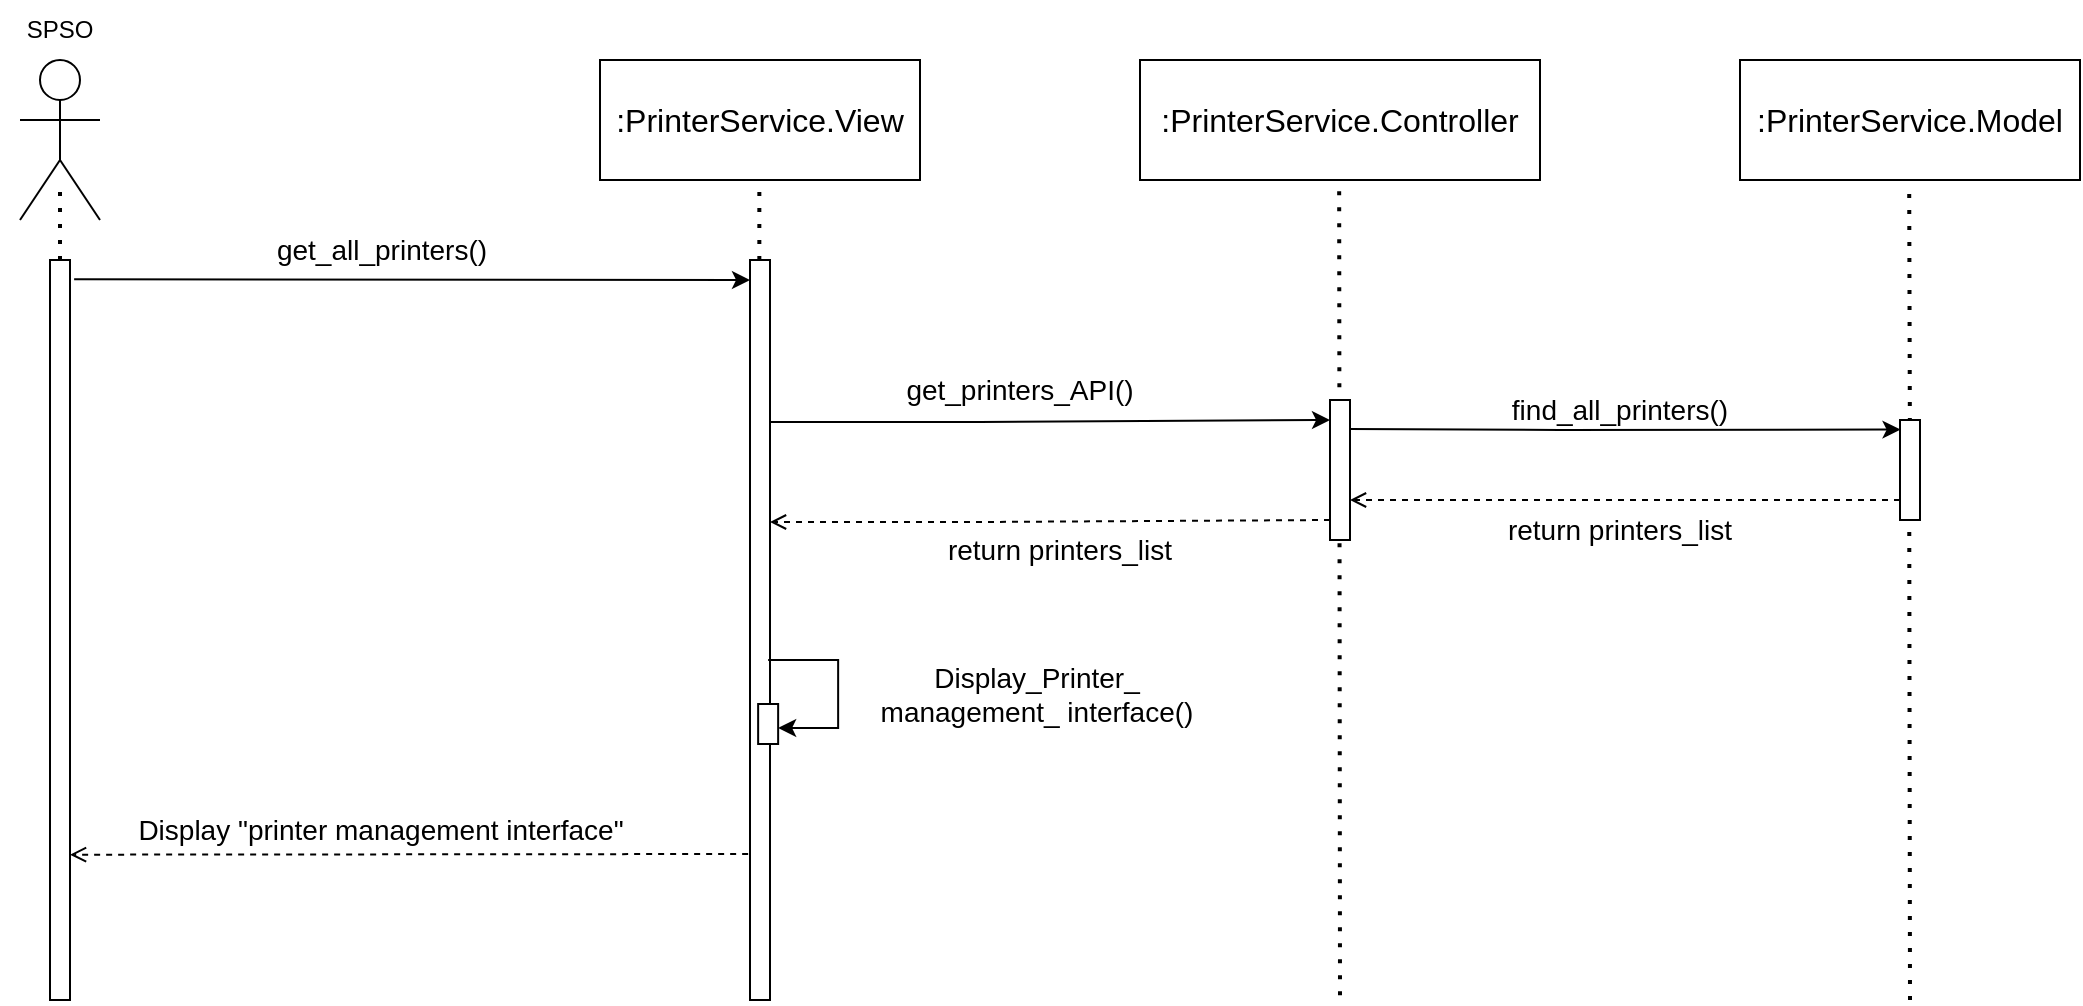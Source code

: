 <mxfile version="24.8.3">
  <diagram name="Trang-1" id="5Vn2Q1ELDH9lIshq4MZb">
    <mxGraphModel grid="1" page="1" gridSize="10" guides="1" tooltips="1" connect="1" arrows="1" fold="1" pageScale="1" pageWidth="827" pageHeight="583" math="0" shadow="0">
      <root>
        <mxCell id="0" />
        <mxCell id="1" parent="0" />
        <mxCell id="jhgtnHjU57NgS1QWlozg-1" value="" style="ellipse;whiteSpace=wrap;html=1;fillColor=#FFFFFF;" vertex="1" parent="1">
          <mxGeometry x="210" y="370" width="20" height="20" as="geometry" />
        </mxCell>
        <mxCell id="jhgtnHjU57NgS1QWlozg-2" value="" style="endArrow=none;html=1;rounded=0;exitX=0.5;exitY=1;exitDx=0;exitDy=0;" edge="1" parent="1" source="jhgtnHjU57NgS1QWlozg-1">
          <mxGeometry width="50" height="50" relative="1" as="geometry">
            <mxPoint x="380" y="430" as="sourcePoint" />
            <mxPoint x="220" y="420" as="targetPoint" />
            <Array as="points">
              <mxPoint x="220" y="420" />
            </Array>
          </mxGeometry>
        </mxCell>
        <mxCell id="jhgtnHjU57NgS1QWlozg-3" value="" style="endArrow=none;html=1;rounded=0;" edge="1" parent="1">
          <mxGeometry width="50" height="50" relative="1" as="geometry">
            <mxPoint x="200" y="450" as="sourcePoint" />
            <mxPoint x="220" y="420" as="targetPoint" />
          </mxGeometry>
        </mxCell>
        <mxCell id="jhgtnHjU57NgS1QWlozg-4" value="" style="endArrow=none;html=1;rounded=0;" edge="1" parent="1">
          <mxGeometry width="50" height="50" relative="1" as="geometry">
            <mxPoint x="220" y="420" as="sourcePoint" />
            <mxPoint x="240" y="450" as="targetPoint" />
          </mxGeometry>
        </mxCell>
        <mxCell id="jhgtnHjU57NgS1QWlozg-5" value="" style="endArrow=none;html=1;rounded=0;" edge="1" parent="1">
          <mxGeometry width="50" height="50" relative="1" as="geometry">
            <mxPoint x="200" y="400" as="sourcePoint" />
            <mxPoint x="240" y="400" as="targetPoint" />
          </mxGeometry>
        </mxCell>
        <mxCell id="jhgtnHjU57NgS1QWlozg-6" value="SPSO" style="text;html=1;align=center;verticalAlign=middle;whiteSpace=wrap;rounded=0;" vertex="1" parent="1">
          <mxGeometry x="190" y="340" width="60" height="30" as="geometry" />
        </mxCell>
        <mxCell id="jhgtnHjU57NgS1QWlozg-7" value="&lt;font style=&quot;font-size: 16px;&quot;&gt;:PrinterService.View&lt;/font&gt;" style="rounded=0;whiteSpace=wrap;html=1;fillColor=#FFFFFF;" vertex="1" parent="1">
          <mxGeometry x="490" y="370" width="160" height="60" as="geometry" />
        </mxCell>
        <mxCell id="jhgtnHjU57NgS1QWlozg-8" value="&lt;font style=&quot;font-size: 16px;&quot;&gt;:PrinterService.Controller&lt;/font&gt;" style="rounded=0;whiteSpace=wrap;html=1;fillColor=#FFFFFF;" vertex="1" parent="1">
          <mxGeometry x="760" y="370" width="200" height="60" as="geometry" />
        </mxCell>
        <mxCell id="jhgtnHjU57NgS1QWlozg-9" value="&lt;font style=&quot;font-size: 16px;&quot;&gt;:PrinterService.Model&lt;/font&gt;" style="rounded=0;whiteSpace=wrap;html=1;fillColor=#FFFFFF;" vertex="1" parent="1">
          <mxGeometry x="1060" y="370" width="170" height="60" as="geometry" />
        </mxCell>
        <mxCell id="jhgtnHjU57NgS1QWlozg-11" value="" style="rounded=0;whiteSpace=wrap;html=1;fillColor=#FFFFFF;" vertex="1" parent="1">
          <mxGeometry x="215" y="470" width="10" height="370" as="geometry" />
        </mxCell>
        <mxCell id="jhgtnHjU57NgS1QWlozg-12" value="" style="endArrow=none;dashed=1;html=1;dashPattern=1 3;strokeWidth=2;rounded=0;exitX=0.5;exitY=0;exitDx=0;exitDy=0;" edge="1" parent="1" source="jhgtnHjU57NgS1QWlozg-11">
          <mxGeometry width="50" height="50" relative="1" as="geometry">
            <mxPoint x="320" y="580" as="sourcePoint" />
            <mxPoint x="220" y="430" as="targetPoint" />
          </mxGeometry>
        </mxCell>
        <mxCell id="jhgtnHjU57NgS1QWlozg-13" value="" style="endArrow=none;dashed=1;html=1;dashPattern=1 3;strokeWidth=2;rounded=0;exitX=0.5;exitY=0;exitDx=0;exitDy=0;" edge="1" parent="1">
          <mxGeometry width="50" height="50" relative="1" as="geometry">
            <mxPoint x="569.67" y="470" as="sourcePoint" />
            <mxPoint x="569.67" y="430" as="targetPoint" />
          </mxGeometry>
        </mxCell>
        <mxCell id="jhgtnHjU57NgS1QWlozg-14" value="" style="endArrow=classic;html=1;rounded=0;entryX=-0.069;entryY=0.011;entryDx=0;entryDy=0;entryPerimeter=0;exitX=1.207;exitY=0.026;exitDx=0;exitDy=0;exitPerimeter=0;" edge="1" parent="1" source="jhgtnHjU57NgS1QWlozg-11">
          <mxGeometry width="50" height="50" relative="1" as="geometry">
            <mxPoint x="223" y="478" as="sourcePoint" />
            <mxPoint x="565" y="480.0" as="targetPoint" />
          </mxGeometry>
        </mxCell>
        <mxCell id="jhgtnHjU57NgS1QWlozg-17" value="" style="rounded=0;whiteSpace=wrap;html=1;fillColor=#FFFFFF;" vertex="1" parent="1">
          <mxGeometry x="565" y="470" width="10" height="370" as="geometry" />
        </mxCell>
        <mxCell id="jhgtnHjU57NgS1QWlozg-21" value="" style="endArrow=classic;html=1;rounded=0;exitX=0.955;exitY=0.208;exitDx=0;exitDy=0;exitPerimeter=0;entryX=0.027;entryY=0.096;entryDx=0;entryDy=0;entryPerimeter=0;" edge="1" parent="1" source="jhgtnHjU57NgS1QWlozg-97" target="jhgtnHjU57NgS1QWlozg-98">
          <mxGeometry width="50" height="50" relative="1" as="geometry">
            <mxPoint x="865.1" y="561.17" as="sourcePoint" />
            <mxPoint x="1145.1" y="560.17" as="targetPoint" />
            <Array as="points">
              <mxPoint x="970" y="555" />
            </Array>
          </mxGeometry>
        </mxCell>
        <mxCell id="jhgtnHjU57NgS1QWlozg-22" value="get_printers_API()" style="text;html=1;align=center;verticalAlign=middle;whiteSpace=wrap;rounded=0;fontSize=14;" vertex="1" parent="1">
          <mxGeometry x="600" y="520" width="200.24" height="30" as="geometry" />
        </mxCell>
        <mxCell id="jhgtnHjU57NgS1QWlozg-24" value="" style="endArrow=none;dashed=1;html=1;dashPattern=1 3;strokeWidth=2;rounded=0;" edge="1" parent="1">
          <mxGeometry width="50" height="50" relative="1" as="geometry">
            <mxPoint x="1145.02" y="583" as="sourcePoint" />
            <mxPoint x="1144.6" y="433" as="targetPoint" />
          </mxGeometry>
        </mxCell>
        <mxCell id="jhgtnHjU57NgS1QWlozg-25" value="find_all_printers()" style="text;html=1;align=center;verticalAlign=middle;whiteSpace=wrap;rounded=0;fontSize=14;" vertex="1" parent="1">
          <mxGeometry x="900" y="530" width="200.24" height="30" as="geometry" />
        </mxCell>
        <mxCell id="jhgtnHjU57NgS1QWlozg-27" value="" style="endArrow=open;html=1;rounded=0;exitX=0.955;exitY=0.208;exitDx=0;exitDy=0;exitPerimeter=0;entryX=0.027;entryY=0.096;entryDx=0;entryDy=0;entryPerimeter=0;endFill=0;dashed=1;" edge="1" parent="1">
          <mxGeometry width="50" height="50" relative="1" as="geometry">
            <mxPoint x="1140" y="590" as="sourcePoint" />
            <mxPoint x="865" y="590" as="targetPoint" />
            <Array as="points">
              <mxPoint x="970" y="590" />
            </Array>
          </mxGeometry>
        </mxCell>
        <mxCell id="jhgtnHjU57NgS1QWlozg-28" value="" style="endArrow=open;html=1;rounded=0;exitX=0.99;exitY=0.271;exitDx=0;exitDy=0;exitPerimeter=0;entryX=-0.009;entryY=0.069;entryDx=0;entryDy=0;entryPerimeter=0;dashed=1;endFill=0;" edge="1" parent="1">
          <mxGeometry width="50" height="50" relative="1" as="geometry">
            <mxPoint x="855" y="600" as="sourcePoint" />
            <mxPoint x="575" y="601" as="targetPoint" />
            <Array as="points">
              <mxPoint x="680" y="601" />
            </Array>
          </mxGeometry>
        </mxCell>
        <mxCell id="jhgtnHjU57NgS1QWlozg-30" value="return printers_list" style="text;html=1;align=center;verticalAlign=middle;whiteSpace=wrap;rounded=0;fontSize=14;" vertex="1" parent="1">
          <mxGeometry x="900" y="590" width="200.24" height="30" as="geometry" />
        </mxCell>
        <mxCell id="jhgtnHjU57NgS1QWlozg-31" value="return printers_list" style="text;html=1;align=center;verticalAlign=middle;whiteSpace=wrap;rounded=0;fontSize=14;" vertex="1" parent="1">
          <mxGeometry x="620" y="600" width="200" height="30" as="geometry" />
        </mxCell>
        <mxCell id="jhgtnHjU57NgS1QWlozg-34" value="" style="rounded=0;whiteSpace=wrap;html=1;fillColor=#FFFFFF;" vertex="1" parent="1">
          <mxGeometry x="569.07" y="692" width="10" height="20" as="geometry" />
        </mxCell>
        <mxCell id="jhgtnHjU57NgS1QWlozg-35" value="Display_Printer_ management_ interface()" style="text;html=1;align=center;verticalAlign=middle;whiteSpace=wrap;rounded=0;fontSize=14;" vertex="1" parent="1">
          <mxGeometry x="616.83" y="672" width="183.17" height="30" as="geometry" />
        </mxCell>
        <mxCell id="jhgtnHjU57NgS1QWlozg-36" value="Display &quot;printer management interface&quot;" style="text;html=1;align=center;verticalAlign=middle;whiteSpace=wrap;rounded=0;fontSize=14;" vertex="1" parent="1">
          <mxGeometry x="242.82" y="740" width="275" height="30" as="geometry" />
        </mxCell>
        <mxCell id="jhgtnHjU57NgS1QWlozg-37" value="" style="endArrow=classic;html=1;rounded=0;exitX=0.99;exitY=0.271;exitDx=0;exitDy=0;exitPerimeter=0;entryX=-0.009;entryY=0.069;entryDx=0;entryDy=0;entryPerimeter=0;endFill=1;" edge="1" parent="1">
          <mxGeometry width="50" height="50" relative="1" as="geometry">
            <mxPoint x="575" y="551" as="sourcePoint" />
            <mxPoint x="855" y="550" as="targetPoint" />
            <Array as="points">
              <mxPoint x="680" y="551" />
            </Array>
          </mxGeometry>
        </mxCell>
        <mxCell id="jhgtnHjU57NgS1QWlozg-38" value="" style="endArrow=open;html=1;rounded=0;entryX=0.993;entryY=0.782;entryDx=0;entryDy=0;entryPerimeter=0;endFill=0;dashed=1;" edge="1" parent="1">
          <mxGeometry width="50" height="50" relative="1" as="geometry">
            <mxPoint x="564.07" y="767" as="sourcePoint" />
            <mxPoint x="225.0" y="767.34" as="targetPoint" />
          </mxGeometry>
        </mxCell>
        <mxCell id="jhgtnHjU57NgS1QWlozg-91" value="" style="endArrow=classic;html=1;rounded=0;endFill=1;exitX=0.952;exitY=0.019;exitDx=0;exitDy=0;exitPerimeter=0;" edge="1" parent="1">
          <mxGeometry width="50" height="50" relative="1" as="geometry">
            <mxPoint x="574.07" y="670" as="sourcePoint" />
            <mxPoint x="579.07" y="704" as="targetPoint" />
            <Array as="points">
              <mxPoint x="609.07" y="670" />
              <mxPoint x="609.07" y="704" />
            </Array>
          </mxGeometry>
        </mxCell>
        <mxCell id="jhgtnHjU57NgS1QWlozg-92" value="" style="endArrow=none;dashed=1;html=1;dashPattern=1 3;strokeWidth=2;rounded=0;" edge="1" parent="1">
          <mxGeometry width="50" height="50" relative="1" as="geometry">
            <mxPoint x="860" y="837.619" as="sourcePoint" />
            <mxPoint x="859.58" y="430" as="targetPoint" />
          </mxGeometry>
        </mxCell>
        <mxCell id="jhgtnHjU57NgS1QWlozg-95" value="" style="endArrow=none;dashed=1;html=1;dashPattern=1 3;strokeWidth=2;rounded=0;" edge="1" parent="1">
          <mxGeometry width="50" height="50" relative="1" as="geometry">
            <mxPoint x="1145" y="840" as="sourcePoint" />
            <mxPoint x="1144.6" y="583" as="targetPoint" />
          </mxGeometry>
        </mxCell>
        <mxCell id="jhgtnHjU57NgS1QWlozg-97" value="" style="rounded=0;whiteSpace=wrap;html=1;" vertex="1" parent="1">
          <mxGeometry x="855" y="540" width="10" height="70" as="geometry" />
        </mxCell>
        <mxCell id="jhgtnHjU57NgS1QWlozg-98" value="" style="rounded=0;whiteSpace=wrap;html=1;" vertex="1" parent="1">
          <mxGeometry x="1140" y="550" width="10" height="50" as="geometry" />
        </mxCell>
        <mxCell id="ir7xhdU-hBWRal0FNb-T-1" value="get_all_printers()" style="text;html=1;align=center;verticalAlign=middle;whiteSpace=wrap;rounded=0;fontSize=14;" vertex="1" parent="1">
          <mxGeometry x="281.13" y="450" width="200.24" height="30" as="geometry" />
        </mxCell>
      </root>
    </mxGraphModel>
  </diagram>
</mxfile>
